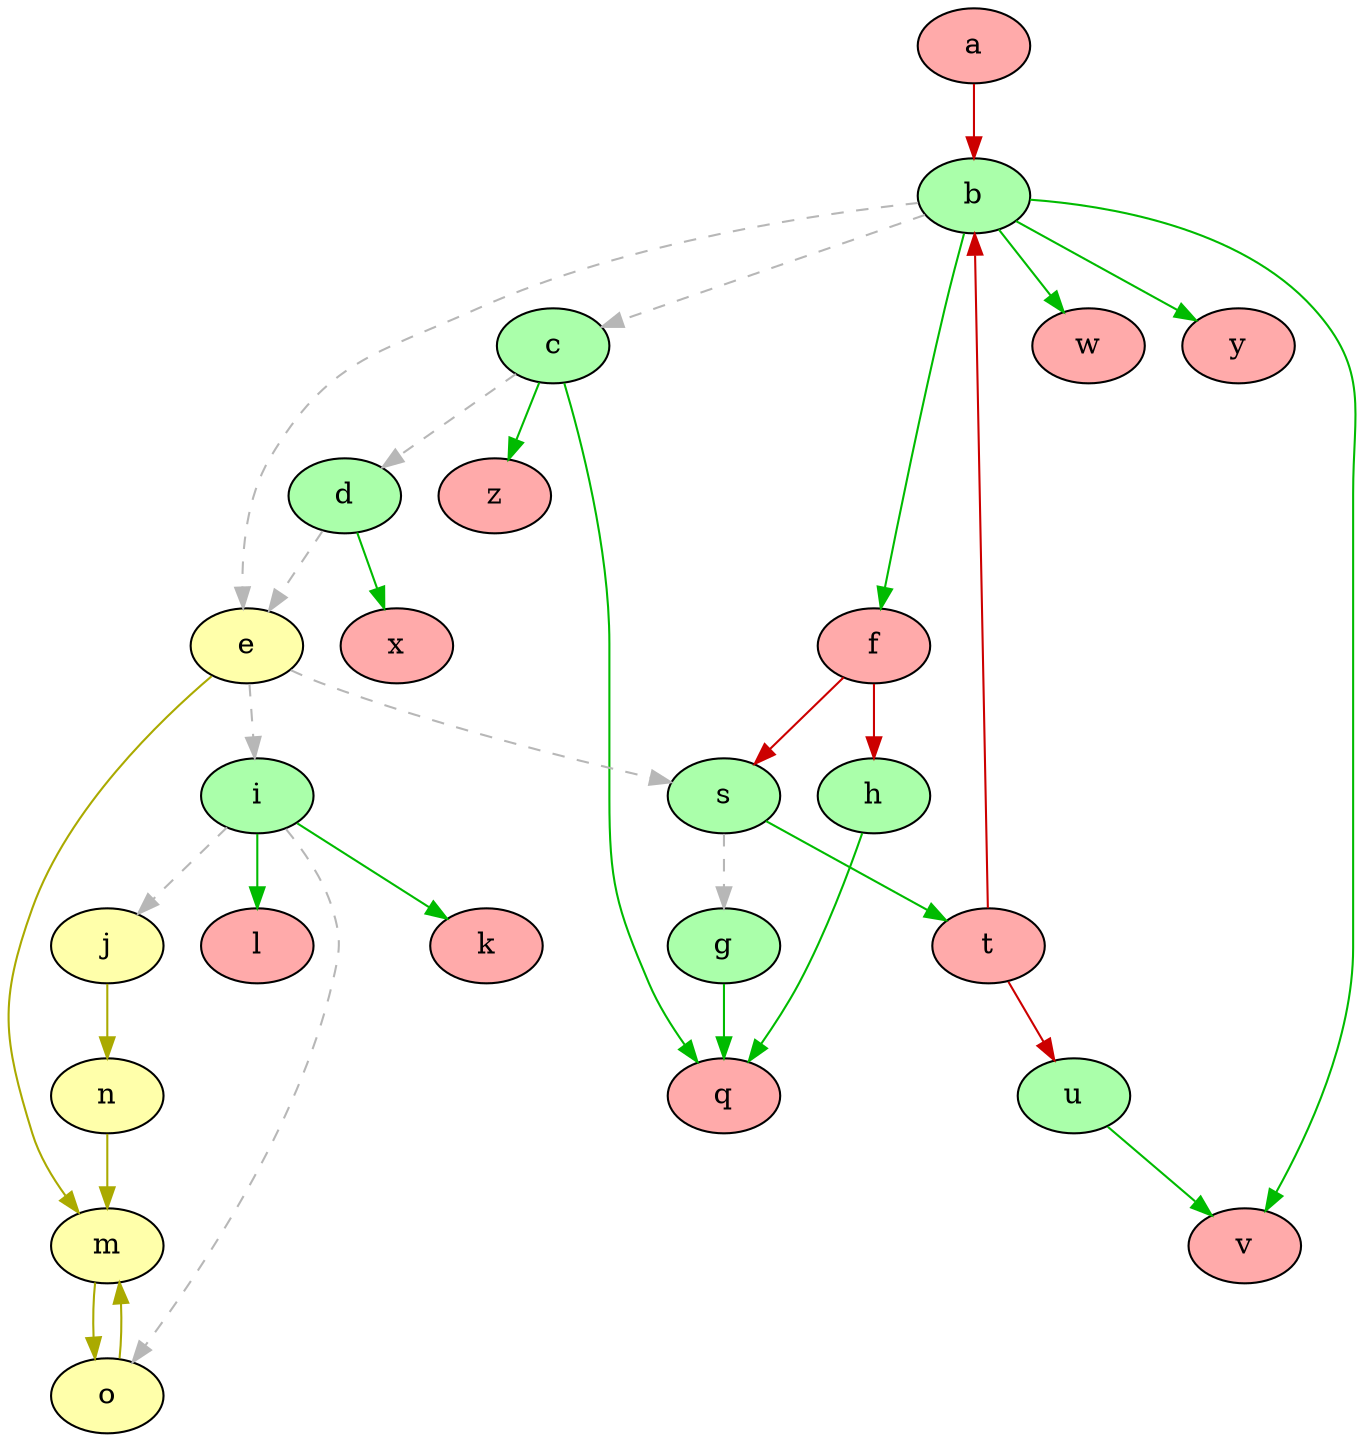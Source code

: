 strict digraph "" {
	a	[fillcolor="#FFAAAA",
		style=filled];
	b	[fillcolor="#AAFFAA",
		style=filled];
	a -> b	[color="#CC0000",
		dir=forward];
	c	[fillcolor="#AAFFAA",
		style=filled];
	b -> c	[color="#b7b7b7",
		dir=forward,
		style=dashed];
	e	[fillcolor="#FFFFAA",
		style=filled];
	b -> e	[color="#b7b7b7",
		dir=forward,
		style=dashed];
	f	[fillcolor="#FFAAAA",
		style=filled];
	b -> f	[color="#00BB00",
		dir=forward];
	v	[fillcolor="#FFAAAA",
		style=filled];
	b -> v	[color="#00BB00",
		dir=forward];
	w	[fillcolor="#FFAAAA",
		style=filled];
	b -> w	[color="#00BB00",
		dir=forward];
	y	[fillcolor="#FFAAAA",
		style=filled];
	b -> y	[color="#00BB00",
		dir=forward];
	d	[fillcolor="#AAFFAA",
		style=filled];
	c -> d	[color="#b7b7b7",
		dir=forward,
		style=dashed];
	q	[fillcolor="#FFAAAA",
		style=filled];
	c -> q	[color="#00BB00",
		dir=forward];
	z	[fillcolor="#FFAAAA",
		style=filled];
	c -> z	[color="#00BB00",
		dir=forward];
	s	[fillcolor="#AAFFAA",
		style=filled];
	e -> s	[color="#b7b7b7",
		dir=forward,
		style=dashed];
	i	[fillcolor="#AAFFAA",
		style=filled];
	e -> i	[color="#b7b7b7",
		dir=forward,
		style=dashed];
	m	[fillcolor="#FFFFAA",
		style=filled];
	e -> m	[color="#AAAA00",
		dir=forward];
	f -> s	[color="#CC0000",
		dir=forward];
	h	[fillcolor="#AAFFAA",
		style=filled];
	f -> h	[color="#CC0000",
		dir=forward];
	t	[fillcolor="#FFAAAA",
		style=filled];
	t -> b	[color="#CC0000",
		dir=forward];
	u	[fillcolor="#AAFFAA",
		style=filled];
	t -> u	[color="#CC0000",
		dir=forward];
	u -> v	[color="#00BB00",
		dir=forward];
	d -> e	[color="#b7b7b7",
		dir=forward,
		style=dashed];
	x	[fillcolor="#FFAAAA",
		style=filled];
	d -> x	[color="#00BB00",
		dir=forward];
	s -> t	[color="#00BB00",
		dir=forward];
	g	[fillcolor="#AAFFAA",
		style=filled];
	s -> g	[color="#b7b7b7",
		dir=forward,
		style=dashed];
	j	[fillcolor="#FFFFAA",
		style=filled];
	i -> j	[color="#b7b7b7",
		dir=forward,
		style=dashed];
	k	[fillcolor="#FFAAAA",
		style=filled];
	i -> k	[color="#00BB00",
		dir=forward];
	l	[fillcolor="#FFAAAA",
		style=filled];
	i -> l	[color="#00BB00",
		dir=forward];
	o	[fillcolor="#FFFFAA",
		style=filled];
	i -> o	[color="#b7b7b7",
		dir=forward,
		style=dashed];
	m -> o	[color="#AAAA00",
		dir=forward];
	h -> q	[color="#00BB00",
		dir=forward];
	g -> q	[color="#00BB00",
		dir=forward];
	n	[fillcolor="#FFFFAA",
		style=filled];
	j -> n	[color="#AAAA00",
		dir=forward];
	o -> m	[color="#AAAA00",
		dir=forward];
	n -> m	[color="#AAAA00",
		dir=forward];
}
